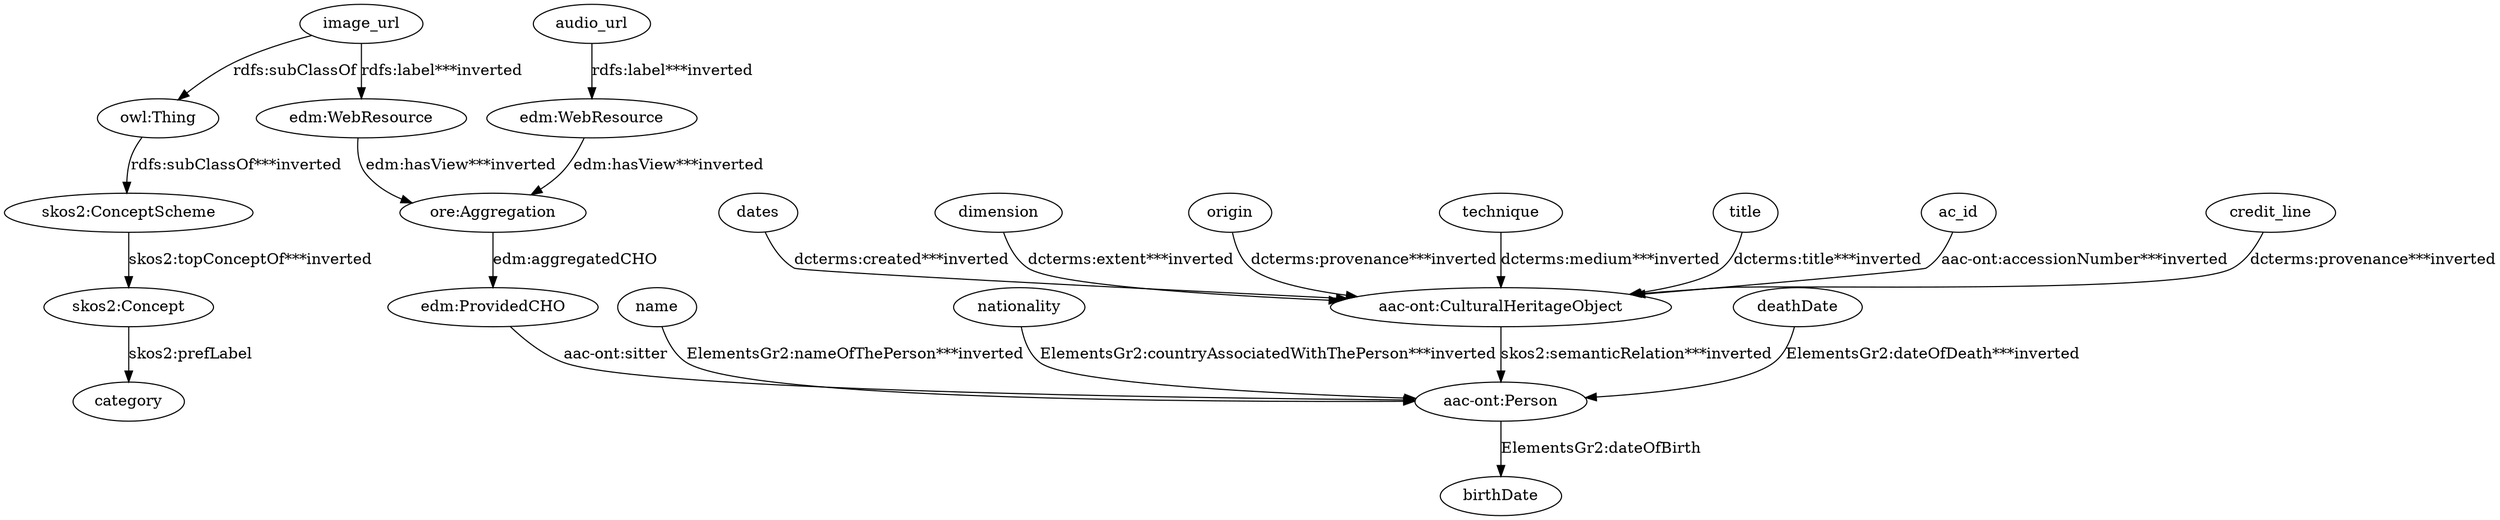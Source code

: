 digraph {
  "aac-ont:CulturalHeritageObject1" [type=class_uri,label="aac-ont:CulturalHeritageObject"]
  "aac-ont:Person1" [type=class_uri,label="aac-ont:Person"]
  birthDate [type=attribute_name,label=birthDate]
  ac_id [type=attribute_name,label=ac_id]
  audio_url [type=attribute_name,label=audio_url]
  "edm:WebResource2" [type=class_uri,label="edm:WebResource"]
  credit_line [type=attribute_name,label=credit_line]
  dates [type=attribute_name,label=dates]
  deathDate [type=attribute_name,label=deathDate]
  dimension [type=attribute_name,label=dimension]
  "edm:ProvidedCHO" [type=class_uri,label="edm:ProvidedCHO"]
  "edm:WebResource1" [type=class_uri,label="edm:WebResource"]
  "ore:Aggregation" [type=class_uri,label="ore:Aggregation"]
  image_url [type=attribute_name,label=image_url]
  "owl:Thing" [type=special,label="owl:Thing"]
  name [type=attribute_name,label=name]
  nationality [type=attribute_name,label=nationality]
  origin [type=attribute_name,label=origin]
  "skos2:ConceptScheme" [type=class_uri,label="skos2:ConceptScheme"]
  "skos2:Concept1" [type=class_uri,label="skos2:Concept"]
  category [type=attribute_name,label=category]
  technique [type=attribute_name,label=technique]
  title [type=attribute_name,label=title]
  "aac-ont:CulturalHeritageObject1" -> "aac-ont:Person1" [type=inherited,label="skos2:semanticRelation***inverted",weight=4]
  "aac-ont:Person1" -> birthDate [label="ElementsGr2:dateOfBirth",type=st_property_uri]
  ac_id -> "aac-ont:CulturalHeritageObject1" [type=st_property_uri,label="aac-ont:accessionNumber***inverted",weight=1]
  audio_url -> "edm:WebResource2" [type=st_property_uri,label="rdfs:label***inverted",weight=1]
  credit_line -> "aac-ont:CulturalHeritageObject1" [type=st_property_uri,label="dcterms:provenance***inverted",weight=1]
  dates -> "aac-ont:CulturalHeritageObject1" [type=st_property_uri,label="dcterms:created***inverted",weight=1]
  deathDate -> "aac-ont:Person1" [type=st_property_uri,label="ElementsGr2:dateOfDeath***inverted",weight=1]
  dimension -> "aac-ont:CulturalHeritageObject1" [type=st_property_uri,label="dcterms:extent***inverted",weight=1]
  "edm:ProvidedCHO" -> "aac-ont:Person1" [label="aac-ont:sitter",type=direct_property_uri,weight=1]
  "edm:WebResource1" -> "ore:Aggregation" [type=direct_property_uri,label="edm:hasView***inverted",weight=1]
  "edm:WebResource2" -> "ore:Aggregation" [type=direct_property_uri,label="edm:hasView***inverted",weight=1]
  image_url -> "edm:WebResource1" [type=st_property_uri,label="rdfs:label***inverted",weight=1]
  image_url -> "owl:Thing" [label="rdfs:subClassOf",type=inherited,weight=0.3333333333333333]
  name -> "aac-ont:Person1" [type=st_property_uri,label="ElementsGr2:nameOfThePerson***inverted",weight=1]
  nationality -> "aac-ont:Person1" [type=st_property_uri,label="ElementsGr2:countryAssociatedWithThePerson***inverted",weight=1]
  "ore:Aggregation" -> "edm:ProvidedCHO" [label="edm:aggregatedCHO",type=direct_property_uri,weight=1]
  origin -> "aac-ont:CulturalHeritageObject1" [type=st_property_uri,label="dcterms:provenance***inverted",weight=1]
  "owl:Thing" -> "skos2:ConceptScheme" [type=inherited,label="rdfs:subClassOf***inverted",weight=0.3333333333333333]
  "skos2:Concept1" -> category [label="skos2:prefLabel",type=st_property_uri]
  "skos2:ConceptScheme" -> "skos2:Concept1" [type=direct_property_uri,label="skos2:topConceptOf***inverted",weight=1]
  technique -> "aac-ont:CulturalHeritageObject1" [type=st_property_uri,label="dcterms:medium***inverted",weight=1]
  title -> "aac-ont:CulturalHeritageObject1" [type=st_property_uri,label="dcterms:title***inverted",weight=1]
}
